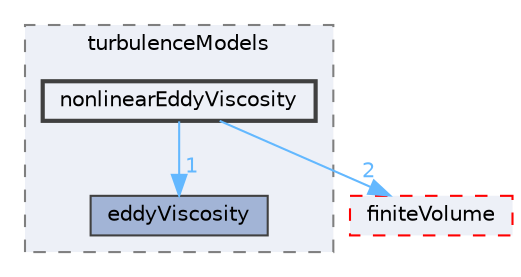 digraph "src/TurbulenceModels/turbulenceModels/nonlinearEddyViscosity"
{
 // LATEX_PDF_SIZE
  bgcolor="transparent";
  edge [fontname=Helvetica,fontsize=10,labelfontname=Helvetica,labelfontsize=10];
  node [fontname=Helvetica,fontsize=10,shape=box,height=0.2,width=0.4];
  compound=true
  subgraph clusterdir_a3dc37bcacf99bb6122ed819dac99f09 {
    graph [ bgcolor="#edf0f7", pencolor="grey50", label="turbulenceModels", fontname=Helvetica,fontsize=10 style="filled,dashed", URL="dir_a3dc37bcacf99bb6122ed819dac99f09.html",tooltip=""]
  dir_2ce9cd11231736fb615d4764f347b0fd [label="eddyViscosity", fillcolor="#a2b4d6", color="grey25", style="filled", URL="dir_2ce9cd11231736fb615d4764f347b0fd.html",tooltip=""];
  dir_e1ba69a335a6ac3bdd8ba5810ae6ea2d [label="nonlinearEddyViscosity", fillcolor="#edf0f7", color="grey25", style="filled,bold", URL="dir_e1ba69a335a6ac3bdd8ba5810ae6ea2d.html",tooltip=""];
  }
  dir_9bd15774b555cf7259a6fa18f99fe99b [label="finiteVolume", fillcolor="#edf0f7", color="red", style="filled,dashed", URL="dir_9bd15774b555cf7259a6fa18f99fe99b.html",tooltip=""];
  dir_e1ba69a335a6ac3bdd8ba5810ae6ea2d->dir_2ce9cd11231736fb615d4764f347b0fd [headlabel="1", labeldistance=1.5 headhref="dir_002572_001103.html" href="dir_002572_001103.html" color="steelblue1" fontcolor="steelblue1"];
  dir_e1ba69a335a6ac3bdd8ba5810ae6ea2d->dir_9bd15774b555cf7259a6fa18f99fe99b [headlabel="2", labeldistance=1.5 headhref="dir_002572_001387.html" href="dir_002572_001387.html" color="steelblue1" fontcolor="steelblue1"];
}
